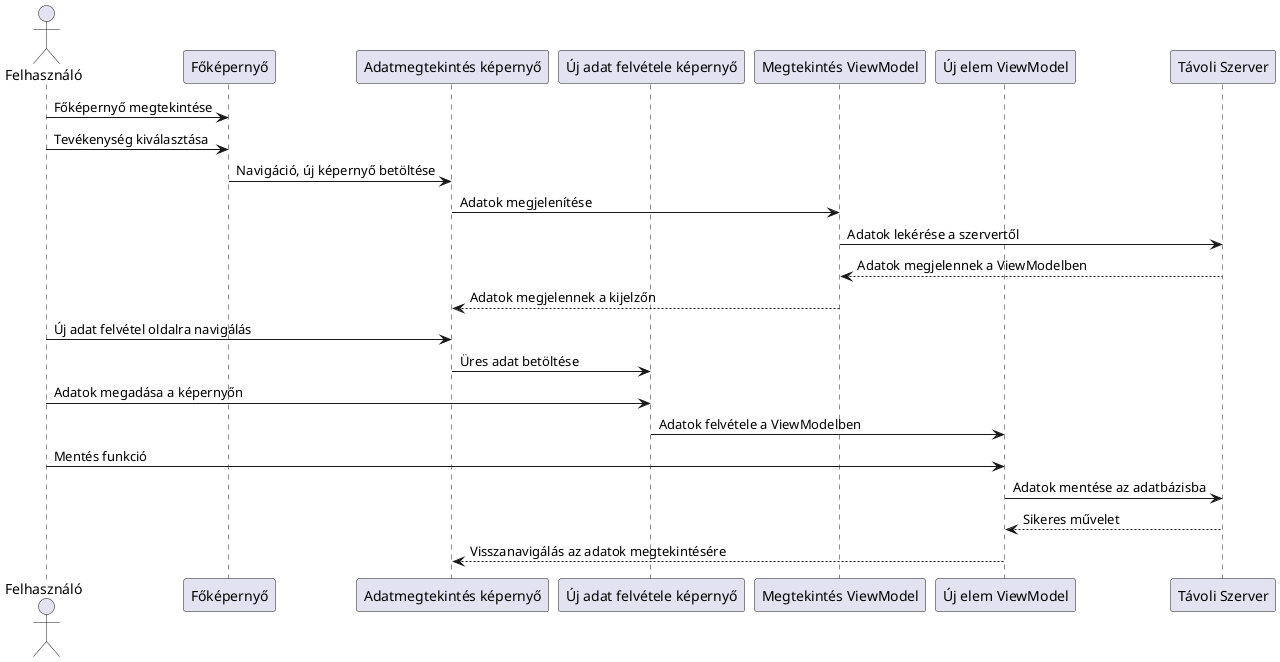 @startuml Általános kommunikáció
actor Felhasználó as F

participant "Főképernyő" as S1
participant "Adatmegtekintés képernyő" as S2
participant "Új adat felvétele képernyő" as S3
participant "Megtekintés ViewModel" as V2
participant "Új elem ViewModel" as V3
participant "Távoli Szerver" as Sz

F -> S1 : Főképernyő megtekintése
F -> S1 : Tevékenység kiválasztása
S1 -> S2 : Navigáció, új képernyő betöltése
S2 -> V2 : Adatok megjelenítése
V2 -> Sz : Adatok lekérése a szervertől
Sz --> V2 : Adatok megjelennek a ViewModelben
V2 --> S2 : Adatok megjelennek a kijelzőn

F -> S2 : Új adat felvétel oldalra navigálás
S2 -> S3 : Üres adat betöltése

F -> S3 : Adatok megadása a képernyőn
S3 -> V3 : Adatok felvétele a ViewModelben
F -> V3 : Mentés funkció
V3 -> Sz : Adatok mentése az adatbázisba
Sz --> V3 : Sikeres művelet
V3 --> S2 : Visszanavigálás az adatok megtekintésére
@enduml
